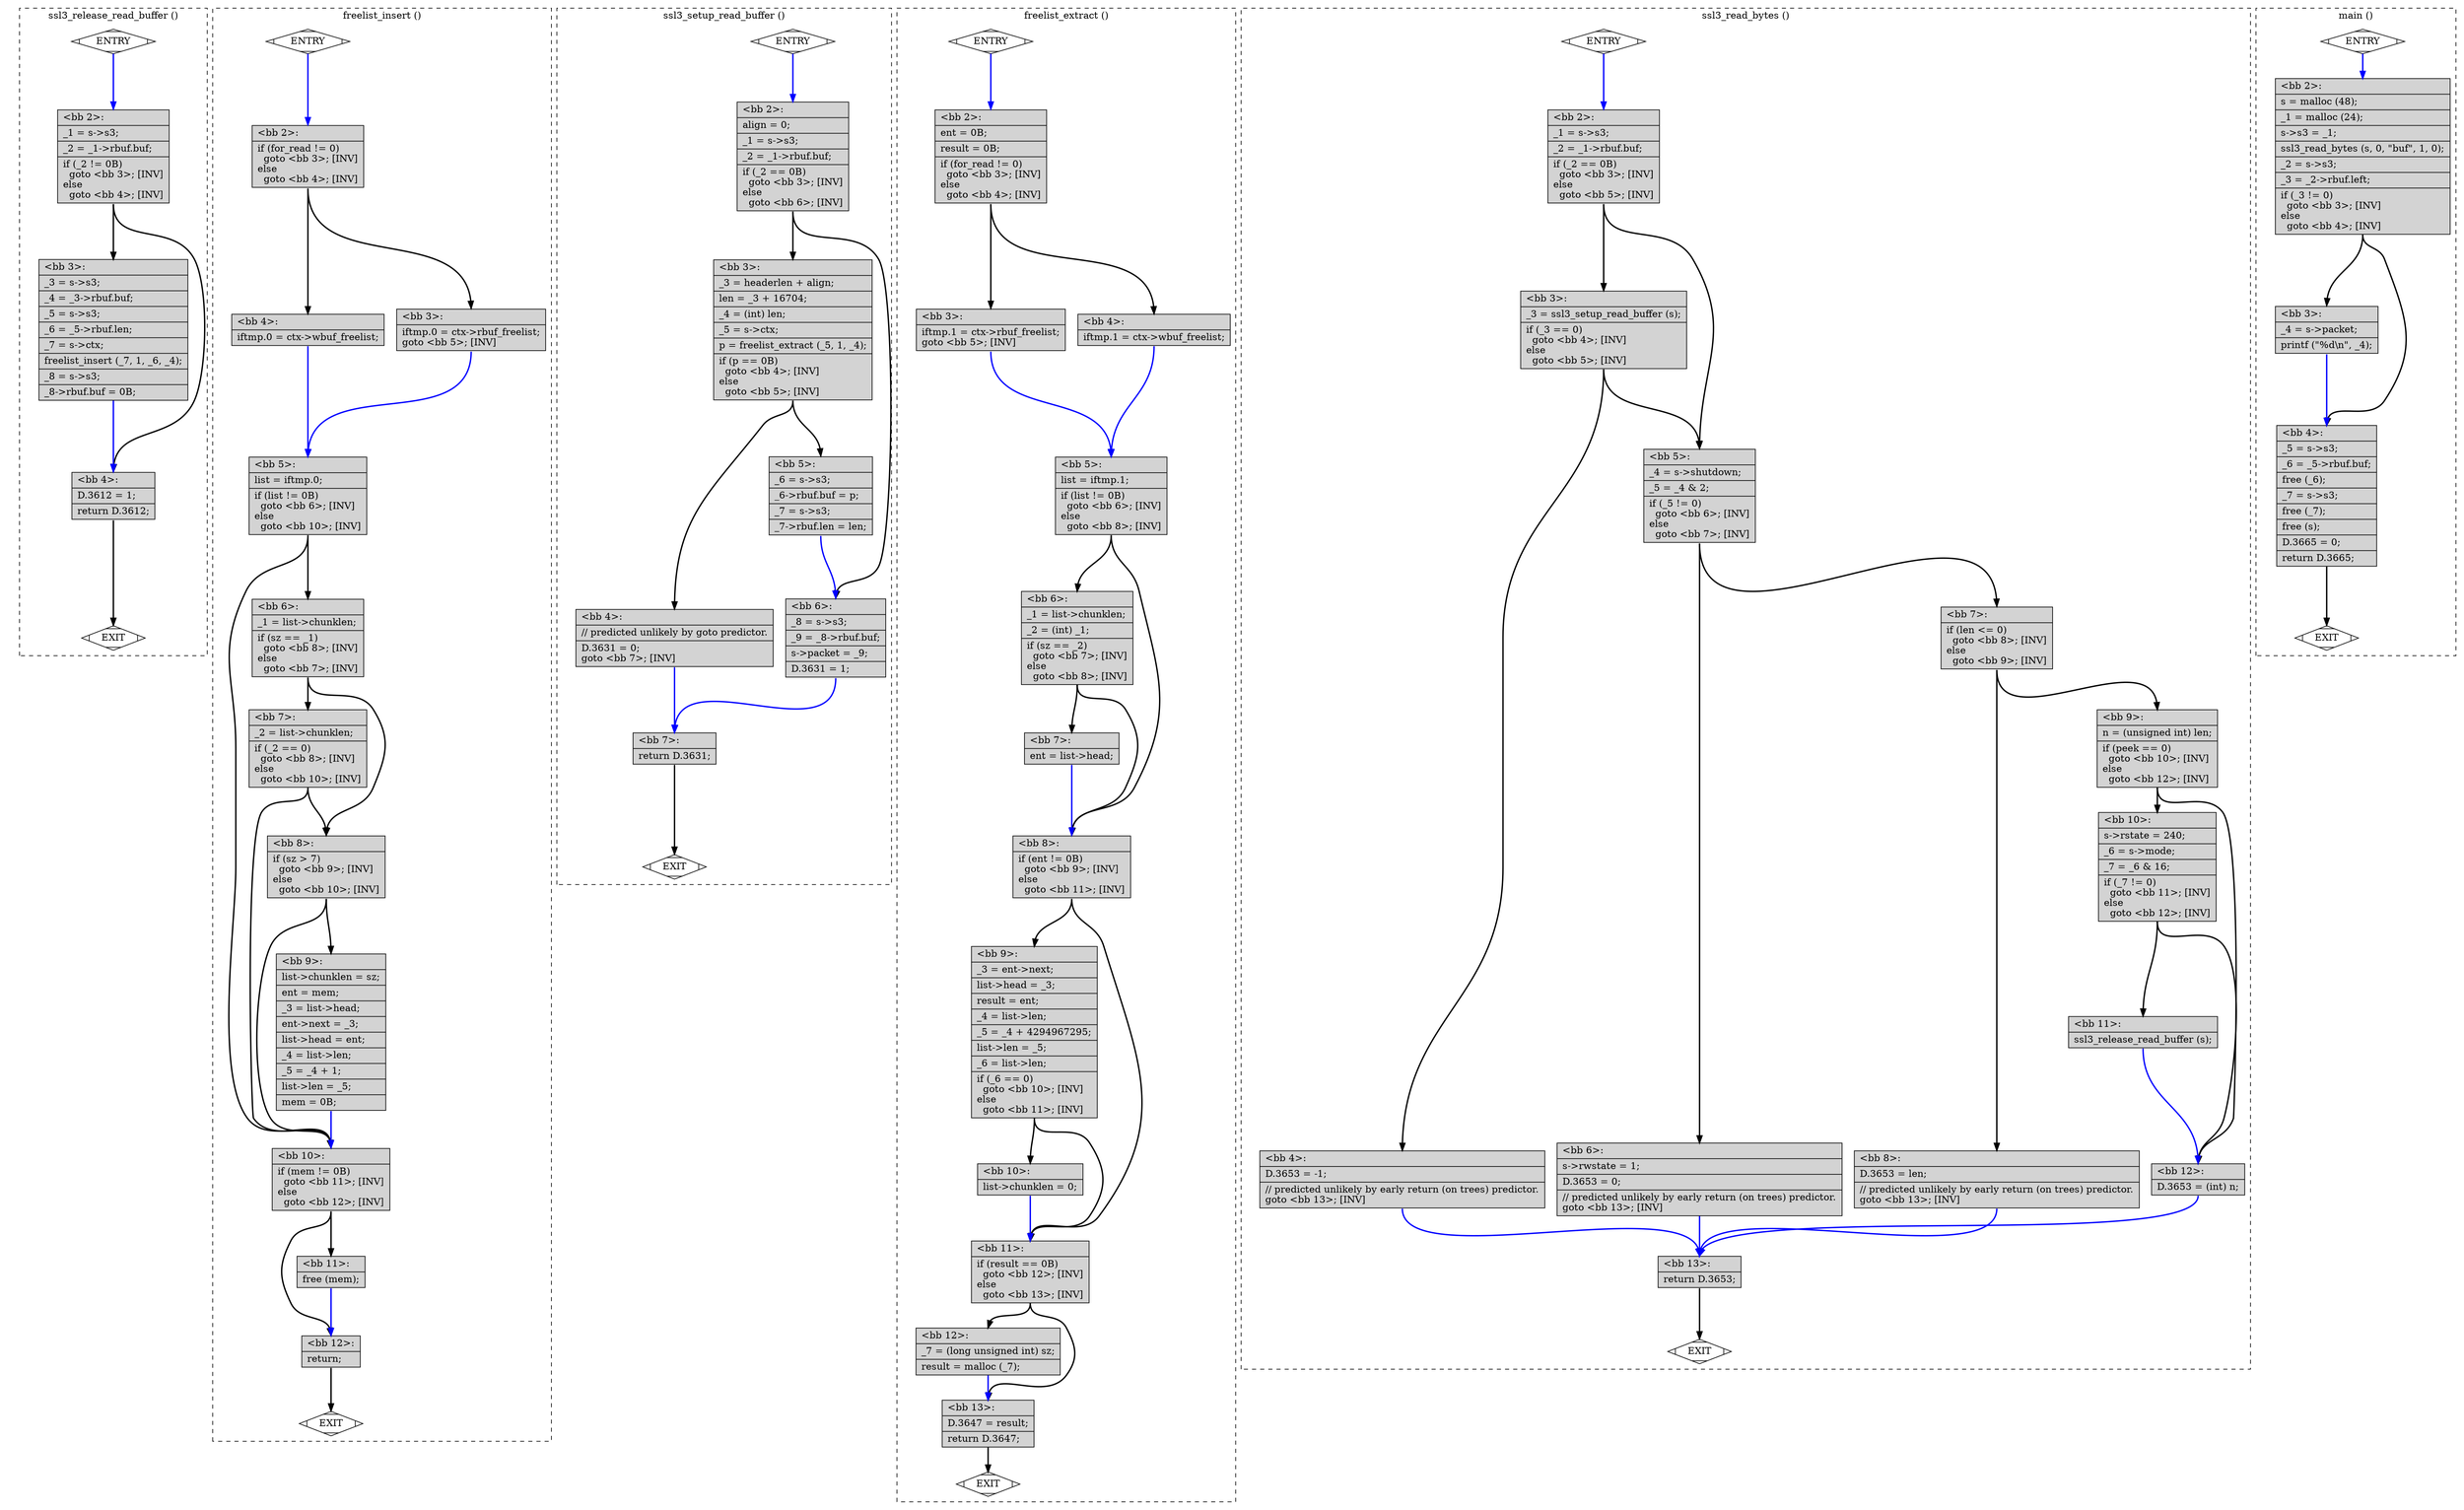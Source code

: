 digraph "test.o-openssl_uaf_3.c.015t.cfg" {
overlap=false;
subgraph "cluster_ssl3_release_read_buffer" {
	style="dashed";
	color="black";
	label="ssl3_release_read_buffer ()";
	fn_24_basic_block_0 [shape=Mdiamond,style=filled,fillcolor=white,label="ENTRY"];

	fn_24_basic_block_1 [shape=Mdiamond,style=filled,fillcolor=white,label="EXIT"];

	fn_24_basic_block_2 [shape=record,style=filled,fillcolor=lightgrey,label="{\<bb\ 2\>:\l\
|_1\ =\ s-\>s3;\l\
|_2\ =\ _1-\>rbuf.buf;\l\
|if\ (_2\ !=\ 0B)\l\
\ \ goto\ \<bb\ 3\>;\ [INV]\l\
else\l\
\ \ goto\ \<bb\ 4\>;\ [INV]\l\
}"];

	fn_24_basic_block_3 [shape=record,style=filled,fillcolor=lightgrey,label="{\<bb\ 3\>:\l\
|_3\ =\ s-\>s3;\l\
|_4\ =\ _3-\>rbuf.buf;\l\
|_5\ =\ s-\>s3;\l\
|_6\ =\ _5-\>rbuf.len;\l\
|_7\ =\ s-\>ctx;\l\
|freelist_insert\ (_7,\ 1,\ _6,\ _4);\l\
|_8\ =\ s-\>s3;\l\
|_8-\>rbuf.buf\ =\ 0B;\l\
}"];

	fn_24_basic_block_4 [shape=record,style=filled,fillcolor=lightgrey,label="{\<bb\ 4\>:\l\
|D.3612\ =\ 1;\l\
|return\ D.3612;\l\
}"];

	fn_24_basic_block_0:s -> fn_24_basic_block_2:n [style="solid,bold",color=blue,weight=100,constraint=true];
	fn_24_basic_block_2:s -> fn_24_basic_block_3:n [style="solid,bold",color=black,weight=10,constraint=true];
	fn_24_basic_block_2:s -> fn_24_basic_block_4:n [style="solid,bold",color=black,weight=10,constraint=true];
	fn_24_basic_block_3:s -> fn_24_basic_block_4:n [style="solid,bold",color=blue,weight=100,constraint=true];
	fn_24_basic_block_4:s -> fn_24_basic_block_1:n [style="solid,bold",color=black,weight=10,constraint=true];
	fn_24_basic_block_0:s -> fn_24_basic_block_1:n [style="invis",constraint=true];
}
subgraph "cluster_freelist_insert" {
	style="dashed";
	color="black";
	label="freelist_insert ()";
	fn_23_basic_block_0 [shape=Mdiamond,style=filled,fillcolor=white,label="ENTRY"];

	fn_23_basic_block_1 [shape=Mdiamond,style=filled,fillcolor=white,label="EXIT"];

	fn_23_basic_block_2 [shape=record,style=filled,fillcolor=lightgrey,label="{\<bb\ 2\>:\l\
|if\ (for_read\ !=\ 0)\l\
\ \ goto\ \<bb\ 3\>;\ [INV]\l\
else\l\
\ \ goto\ \<bb\ 4\>;\ [INV]\l\
}"];

	fn_23_basic_block_3 [shape=record,style=filled,fillcolor=lightgrey,label="{\<bb\ 3\>:\l\
|iftmp.0\ =\ ctx-\>rbuf_freelist;\l\
goto\ \<bb\ 5\>;\ [INV]\l\
}"];

	fn_23_basic_block_4 [shape=record,style=filled,fillcolor=lightgrey,label="{\<bb\ 4\>:\l\
|iftmp.0\ =\ ctx-\>wbuf_freelist;\l\
}"];

	fn_23_basic_block_5 [shape=record,style=filled,fillcolor=lightgrey,label="{\<bb\ 5\>:\l\
|list\ =\ iftmp.0;\l\
|if\ (list\ !=\ 0B)\l\
\ \ goto\ \<bb\ 6\>;\ [INV]\l\
else\l\
\ \ goto\ \<bb\ 10\>;\ [INV]\l\
}"];

	fn_23_basic_block_6 [shape=record,style=filled,fillcolor=lightgrey,label="{\<bb\ 6\>:\l\
|_1\ =\ list-\>chunklen;\l\
|if\ (sz\ ==\ _1)\l\
\ \ goto\ \<bb\ 8\>;\ [INV]\l\
else\l\
\ \ goto\ \<bb\ 7\>;\ [INV]\l\
}"];

	fn_23_basic_block_7 [shape=record,style=filled,fillcolor=lightgrey,label="{\<bb\ 7\>:\l\
|_2\ =\ list-\>chunklen;\l\
|if\ (_2\ ==\ 0)\l\
\ \ goto\ \<bb\ 8\>;\ [INV]\l\
else\l\
\ \ goto\ \<bb\ 10\>;\ [INV]\l\
}"];

	fn_23_basic_block_8 [shape=record,style=filled,fillcolor=lightgrey,label="{\<bb\ 8\>:\l\
|if\ (sz\ \>\ 7)\l\
\ \ goto\ \<bb\ 9\>;\ [INV]\l\
else\l\
\ \ goto\ \<bb\ 10\>;\ [INV]\l\
}"];

	fn_23_basic_block_9 [shape=record,style=filled,fillcolor=lightgrey,label="{\<bb\ 9\>:\l\
|list-\>chunklen\ =\ sz;\l\
|ent\ =\ mem;\l\
|_3\ =\ list-\>head;\l\
|ent-\>next\ =\ _3;\l\
|list-\>head\ =\ ent;\l\
|_4\ =\ list-\>len;\l\
|_5\ =\ _4\ +\ 1;\l\
|list-\>len\ =\ _5;\l\
|mem\ =\ 0B;\l\
}"];

	fn_23_basic_block_10 [shape=record,style=filled,fillcolor=lightgrey,label="{\<bb\ 10\>:\l\
|if\ (mem\ !=\ 0B)\l\
\ \ goto\ \<bb\ 11\>;\ [INV]\l\
else\l\
\ \ goto\ \<bb\ 12\>;\ [INV]\l\
}"];

	fn_23_basic_block_11 [shape=record,style=filled,fillcolor=lightgrey,label="{\<bb\ 11\>:\l\
|free\ (mem);\l\
}"];

	fn_23_basic_block_12 [shape=record,style=filled,fillcolor=lightgrey,label="{\<bb\ 12\>:\l\
|return;\l\
}"];

	fn_23_basic_block_0:s -> fn_23_basic_block_2:n [style="solid,bold",color=blue,weight=100,constraint=true];
	fn_23_basic_block_2:s -> fn_23_basic_block_3:n [style="solid,bold",color=black,weight=10,constraint=true];
	fn_23_basic_block_2:s -> fn_23_basic_block_4:n [style="solid,bold",color=black,weight=10,constraint=true];
	fn_23_basic_block_3:s -> fn_23_basic_block_5:n [style="solid,bold",color=blue,weight=100,constraint=true];
	fn_23_basic_block_4:s -> fn_23_basic_block_5:n [style="solid,bold",color=blue,weight=100,constraint=true];
	fn_23_basic_block_5:s -> fn_23_basic_block_6:n [style="solid,bold",color=black,weight=10,constraint=true];
	fn_23_basic_block_5:s -> fn_23_basic_block_10:n [style="solid,bold",color=black,weight=10,constraint=true];
	fn_23_basic_block_6:s -> fn_23_basic_block_8:n [style="solid,bold",color=black,weight=10,constraint=true];
	fn_23_basic_block_6:s -> fn_23_basic_block_7:n [style="solid,bold",color=black,weight=10,constraint=true];
	fn_23_basic_block_7:s -> fn_23_basic_block_8:n [style="solid,bold",color=black,weight=10,constraint=true];
	fn_23_basic_block_7:s -> fn_23_basic_block_10:n [style="solid,bold",color=black,weight=10,constraint=true];
	fn_23_basic_block_8:s -> fn_23_basic_block_9:n [style="solid,bold",color=black,weight=10,constraint=true];
	fn_23_basic_block_8:s -> fn_23_basic_block_10:n [style="solid,bold",color=black,weight=10,constraint=true];
	fn_23_basic_block_9:s -> fn_23_basic_block_10:n [style="solid,bold",color=blue,weight=100,constraint=true];
	fn_23_basic_block_10:s -> fn_23_basic_block_11:n [style="solid,bold",color=black,weight=10,constraint=true];
	fn_23_basic_block_10:s -> fn_23_basic_block_12:n [style="solid,bold",color=black,weight=10,constraint=true];
	fn_23_basic_block_11:s -> fn_23_basic_block_12:n [style="solid,bold",color=blue,weight=100,constraint=true];
	fn_23_basic_block_12:s -> fn_23_basic_block_1:n [style="solid,bold",color=black,weight=10,constraint=true];
	fn_23_basic_block_0:s -> fn_23_basic_block_1:n [style="invis",constraint=true];
}
subgraph "cluster_ssl3_setup_read_buffer" {
	style="dashed";
	color="black";
	label="ssl3_setup_read_buffer ()";
	fn_25_basic_block_0 [shape=Mdiamond,style=filled,fillcolor=white,label="ENTRY"];

	fn_25_basic_block_1 [shape=Mdiamond,style=filled,fillcolor=white,label="EXIT"];

	fn_25_basic_block_2 [shape=record,style=filled,fillcolor=lightgrey,label="{\<bb\ 2\>:\l\
|align\ =\ 0;\l\
|_1\ =\ s-\>s3;\l\
|_2\ =\ _1-\>rbuf.buf;\l\
|if\ (_2\ ==\ 0B)\l\
\ \ goto\ \<bb\ 3\>;\ [INV]\l\
else\l\
\ \ goto\ \<bb\ 6\>;\ [INV]\l\
}"];

	fn_25_basic_block_3 [shape=record,style=filled,fillcolor=lightgrey,label="{\<bb\ 3\>:\l\
|_3\ =\ headerlen\ +\ align;\l\
|len\ =\ _3\ +\ 16704;\l\
|_4\ =\ (int)\ len;\l\
|_5\ =\ s-\>ctx;\l\
|p\ =\ freelist_extract\ (_5,\ 1,\ _4);\l\
|if\ (p\ ==\ 0B)\l\
\ \ goto\ \<bb\ 4\>;\ [INV]\l\
else\l\
\ \ goto\ \<bb\ 5\>;\ [INV]\l\
}"];

	fn_25_basic_block_4 [shape=record,style=filled,fillcolor=lightgrey,label="{\<bb\ 4\>:\l\
|//\ predicted\ unlikely\ by\ goto\ predictor.\l\
|D.3631\ =\ 0;\l\
goto\ \<bb\ 7\>;\ [INV]\l\
}"];

	fn_25_basic_block_5 [shape=record,style=filled,fillcolor=lightgrey,label="{\<bb\ 5\>:\l\
|_6\ =\ s-\>s3;\l\
|_6-\>rbuf.buf\ =\ p;\l\
|_7\ =\ s-\>s3;\l\
|_7-\>rbuf.len\ =\ len;\l\
}"];

	fn_25_basic_block_6 [shape=record,style=filled,fillcolor=lightgrey,label="{\<bb\ 6\>:\l\
|_8\ =\ s-\>s3;\l\
|_9\ =\ _8-\>rbuf.buf;\l\
|s-\>packet\ =\ _9;\l\
|D.3631\ =\ 1;\l\
}"];

	fn_25_basic_block_7 [shape=record,style=filled,fillcolor=lightgrey,label="{\<bb\ 7\>:\l\
|return\ D.3631;\l\
}"];

	fn_25_basic_block_0:s -> fn_25_basic_block_2:n [style="solid,bold",color=blue,weight=100,constraint=true];
	fn_25_basic_block_2:s -> fn_25_basic_block_3:n [style="solid,bold",color=black,weight=10,constraint=true];
	fn_25_basic_block_2:s -> fn_25_basic_block_6:n [style="solid,bold",color=black,weight=10,constraint=true];
	fn_25_basic_block_3:s -> fn_25_basic_block_4:n [style="solid,bold",color=black,weight=10,constraint=true];
	fn_25_basic_block_3:s -> fn_25_basic_block_5:n [style="solid,bold",color=black,weight=10,constraint=true];
	fn_25_basic_block_4:s -> fn_25_basic_block_7:n [style="solid,bold",color=blue,weight=100,constraint=true];
	fn_25_basic_block_5:s -> fn_25_basic_block_6:n [style="solid,bold",color=blue,weight=100,constraint=true];
	fn_25_basic_block_6:s -> fn_25_basic_block_7:n [style="solid,bold",color=blue,weight=100,constraint=true];
	fn_25_basic_block_7:s -> fn_25_basic_block_1:n [style="solid,bold",color=black,weight=10,constraint=true];
	fn_25_basic_block_0:s -> fn_25_basic_block_1:n [style="invis",constraint=true];
}
subgraph "cluster_freelist_extract" {
	style="dashed";
	color="black";
	label="freelist_extract ()";
	fn_22_basic_block_0 [shape=Mdiamond,style=filled,fillcolor=white,label="ENTRY"];

	fn_22_basic_block_1 [shape=Mdiamond,style=filled,fillcolor=white,label="EXIT"];

	fn_22_basic_block_2 [shape=record,style=filled,fillcolor=lightgrey,label="{\<bb\ 2\>:\l\
|ent\ =\ 0B;\l\
|result\ =\ 0B;\l\
|if\ (for_read\ !=\ 0)\l\
\ \ goto\ \<bb\ 3\>;\ [INV]\l\
else\l\
\ \ goto\ \<bb\ 4\>;\ [INV]\l\
}"];

	fn_22_basic_block_3 [shape=record,style=filled,fillcolor=lightgrey,label="{\<bb\ 3\>:\l\
|iftmp.1\ =\ ctx-\>rbuf_freelist;\l\
goto\ \<bb\ 5\>;\ [INV]\l\
}"];

	fn_22_basic_block_4 [shape=record,style=filled,fillcolor=lightgrey,label="{\<bb\ 4\>:\l\
|iftmp.1\ =\ ctx-\>wbuf_freelist;\l\
}"];

	fn_22_basic_block_5 [shape=record,style=filled,fillcolor=lightgrey,label="{\<bb\ 5\>:\l\
|list\ =\ iftmp.1;\l\
|if\ (list\ !=\ 0B)\l\
\ \ goto\ \<bb\ 6\>;\ [INV]\l\
else\l\
\ \ goto\ \<bb\ 8\>;\ [INV]\l\
}"];

	fn_22_basic_block_6 [shape=record,style=filled,fillcolor=lightgrey,label="{\<bb\ 6\>:\l\
|_1\ =\ list-\>chunklen;\l\
|_2\ =\ (int)\ _1;\l\
|if\ (sz\ ==\ _2)\l\
\ \ goto\ \<bb\ 7\>;\ [INV]\l\
else\l\
\ \ goto\ \<bb\ 8\>;\ [INV]\l\
}"];

	fn_22_basic_block_7 [shape=record,style=filled,fillcolor=lightgrey,label="{\<bb\ 7\>:\l\
|ent\ =\ list-\>head;\l\
}"];

	fn_22_basic_block_8 [shape=record,style=filled,fillcolor=lightgrey,label="{\<bb\ 8\>:\l\
|if\ (ent\ !=\ 0B)\l\
\ \ goto\ \<bb\ 9\>;\ [INV]\l\
else\l\
\ \ goto\ \<bb\ 11\>;\ [INV]\l\
}"];

	fn_22_basic_block_9 [shape=record,style=filled,fillcolor=lightgrey,label="{\<bb\ 9\>:\l\
|_3\ =\ ent-\>next;\l\
|list-\>head\ =\ _3;\l\
|result\ =\ ent;\l\
|_4\ =\ list-\>len;\l\
|_5\ =\ _4\ +\ 4294967295;\l\
|list-\>len\ =\ _5;\l\
|_6\ =\ list-\>len;\l\
|if\ (_6\ ==\ 0)\l\
\ \ goto\ \<bb\ 10\>;\ [INV]\l\
else\l\
\ \ goto\ \<bb\ 11\>;\ [INV]\l\
}"];

	fn_22_basic_block_10 [shape=record,style=filled,fillcolor=lightgrey,label="{\<bb\ 10\>:\l\
|list-\>chunklen\ =\ 0;\l\
}"];

	fn_22_basic_block_11 [shape=record,style=filled,fillcolor=lightgrey,label="{\<bb\ 11\>:\l\
|if\ (result\ ==\ 0B)\l\
\ \ goto\ \<bb\ 12\>;\ [INV]\l\
else\l\
\ \ goto\ \<bb\ 13\>;\ [INV]\l\
}"];

	fn_22_basic_block_12 [shape=record,style=filled,fillcolor=lightgrey,label="{\<bb\ 12\>:\l\
|_7\ =\ (long\ unsigned\ int)\ sz;\l\
|result\ =\ malloc\ (_7);\l\
}"];

	fn_22_basic_block_13 [shape=record,style=filled,fillcolor=lightgrey,label="{\<bb\ 13\>:\l\
|D.3647\ =\ result;\l\
|return\ D.3647;\l\
}"];

	fn_22_basic_block_0:s -> fn_22_basic_block_2:n [style="solid,bold",color=blue,weight=100,constraint=true];
	fn_22_basic_block_2:s -> fn_22_basic_block_3:n [style="solid,bold",color=black,weight=10,constraint=true];
	fn_22_basic_block_2:s -> fn_22_basic_block_4:n [style="solid,bold",color=black,weight=10,constraint=true];
	fn_22_basic_block_3:s -> fn_22_basic_block_5:n [style="solid,bold",color=blue,weight=100,constraint=true];
	fn_22_basic_block_4:s -> fn_22_basic_block_5:n [style="solid,bold",color=blue,weight=100,constraint=true];
	fn_22_basic_block_5:s -> fn_22_basic_block_6:n [style="solid,bold",color=black,weight=10,constraint=true];
	fn_22_basic_block_5:s -> fn_22_basic_block_8:n [style="solid,bold",color=black,weight=10,constraint=true];
	fn_22_basic_block_6:s -> fn_22_basic_block_7:n [style="solid,bold",color=black,weight=10,constraint=true];
	fn_22_basic_block_6:s -> fn_22_basic_block_8:n [style="solid,bold",color=black,weight=10,constraint=true];
	fn_22_basic_block_7:s -> fn_22_basic_block_8:n [style="solid,bold",color=blue,weight=100,constraint=true];
	fn_22_basic_block_8:s -> fn_22_basic_block_9:n [style="solid,bold",color=black,weight=10,constraint=true];
	fn_22_basic_block_8:s -> fn_22_basic_block_11:n [style="solid,bold",color=black,weight=10,constraint=true];
	fn_22_basic_block_9:s -> fn_22_basic_block_10:n [style="solid,bold",color=black,weight=10,constraint=true];
	fn_22_basic_block_9:s -> fn_22_basic_block_11:n [style="solid,bold",color=black,weight=10,constraint=true];
	fn_22_basic_block_10:s -> fn_22_basic_block_11:n [style="solid,bold",color=blue,weight=100,constraint=true];
	fn_22_basic_block_11:s -> fn_22_basic_block_12:n [style="solid,bold",color=black,weight=10,constraint=true];
	fn_22_basic_block_11:s -> fn_22_basic_block_13:n [style="solid,bold",color=black,weight=10,constraint=true];
	fn_22_basic_block_12:s -> fn_22_basic_block_13:n [style="solid,bold",color=blue,weight=100,constraint=true];
	fn_22_basic_block_13:s -> fn_22_basic_block_1:n [style="solid,bold",color=black,weight=10,constraint=true];
	fn_22_basic_block_0:s -> fn_22_basic_block_1:n [style="invis",constraint=true];
}
subgraph "cluster_ssl3_read_bytes" {
	style="dashed";
	color="black";
	label="ssl3_read_bytes ()";
	fn_26_basic_block_0 [shape=Mdiamond,style=filled,fillcolor=white,label="ENTRY"];

	fn_26_basic_block_1 [shape=Mdiamond,style=filled,fillcolor=white,label="EXIT"];

	fn_26_basic_block_2 [shape=record,style=filled,fillcolor=lightgrey,label="{\<bb\ 2\>:\l\
|_1\ =\ s-\>s3;\l\
|_2\ =\ _1-\>rbuf.buf;\l\
|if\ (_2\ ==\ 0B)\l\
\ \ goto\ \<bb\ 3\>;\ [INV]\l\
else\l\
\ \ goto\ \<bb\ 5\>;\ [INV]\l\
}"];

	fn_26_basic_block_3 [shape=record,style=filled,fillcolor=lightgrey,label="{\<bb\ 3\>:\l\
|_3\ =\ ssl3_setup_read_buffer\ (s);\l\
|if\ (_3\ ==\ 0)\l\
\ \ goto\ \<bb\ 4\>;\ [INV]\l\
else\l\
\ \ goto\ \<bb\ 5\>;\ [INV]\l\
}"];

	fn_26_basic_block_4 [shape=record,style=filled,fillcolor=lightgrey,label="{\<bb\ 4\>:\l\
|D.3653\ =\ -1;\l\
|//\ predicted\ unlikely\ by\ early\ return\ (on\ trees)\ predictor.\l\
goto\ \<bb\ 13\>;\ [INV]\l\
}"];

	fn_26_basic_block_5 [shape=record,style=filled,fillcolor=lightgrey,label="{\<bb\ 5\>:\l\
|_4\ =\ s-\>shutdown;\l\
|_5\ =\ _4\ &\ 2;\l\
|if\ (_5\ !=\ 0)\l\
\ \ goto\ \<bb\ 6\>;\ [INV]\l\
else\l\
\ \ goto\ \<bb\ 7\>;\ [INV]\l\
}"];

	fn_26_basic_block_6 [shape=record,style=filled,fillcolor=lightgrey,label="{\<bb\ 6\>:\l\
|s-\>rwstate\ =\ 1;\l\
|D.3653\ =\ 0;\l\
|//\ predicted\ unlikely\ by\ early\ return\ (on\ trees)\ predictor.\l\
goto\ \<bb\ 13\>;\ [INV]\l\
}"];

	fn_26_basic_block_7 [shape=record,style=filled,fillcolor=lightgrey,label="{\<bb\ 7\>:\l\
|if\ (len\ \<=\ 0)\l\
\ \ goto\ \<bb\ 8\>;\ [INV]\l\
else\l\
\ \ goto\ \<bb\ 9\>;\ [INV]\l\
}"];

	fn_26_basic_block_8 [shape=record,style=filled,fillcolor=lightgrey,label="{\<bb\ 8\>:\l\
|D.3653\ =\ len;\l\
|//\ predicted\ unlikely\ by\ early\ return\ (on\ trees)\ predictor.\l\
goto\ \<bb\ 13\>;\ [INV]\l\
}"];

	fn_26_basic_block_9 [shape=record,style=filled,fillcolor=lightgrey,label="{\<bb\ 9\>:\l\
|n\ =\ (unsigned\ int)\ len;\l\
|if\ (peek\ ==\ 0)\l\
\ \ goto\ \<bb\ 10\>;\ [INV]\l\
else\l\
\ \ goto\ \<bb\ 12\>;\ [INV]\l\
}"];

	fn_26_basic_block_10 [shape=record,style=filled,fillcolor=lightgrey,label="{\<bb\ 10\>:\l\
|s-\>rstate\ =\ 240;\l\
|_6\ =\ s-\>mode;\l\
|_7\ =\ _6\ &\ 16;\l\
|if\ (_7\ !=\ 0)\l\
\ \ goto\ \<bb\ 11\>;\ [INV]\l\
else\l\
\ \ goto\ \<bb\ 12\>;\ [INV]\l\
}"];

	fn_26_basic_block_11 [shape=record,style=filled,fillcolor=lightgrey,label="{\<bb\ 11\>:\l\
|ssl3_release_read_buffer\ (s);\l\
}"];

	fn_26_basic_block_12 [shape=record,style=filled,fillcolor=lightgrey,label="{\<bb\ 12\>:\l\
|D.3653\ =\ (int)\ n;\l\
}"];

	fn_26_basic_block_13 [shape=record,style=filled,fillcolor=lightgrey,label="{\<bb\ 13\>:\l\
|return\ D.3653;\l\
}"];

	fn_26_basic_block_0:s -> fn_26_basic_block_2:n [style="solid,bold",color=blue,weight=100,constraint=true];
	fn_26_basic_block_2:s -> fn_26_basic_block_3:n [style="solid,bold",color=black,weight=10,constraint=true];
	fn_26_basic_block_2:s -> fn_26_basic_block_5:n [style="solid,bold",color=black,weight=10,constraint=true];
	fn_26_basic_block_3:s -> fn_26_basic_block_4:n [style="solid,bold",color=black,weight=10,constraint=true];
	fn_26_basic_block_3:s -> fn_26_basic_block_5:n [style="solid,bold",color=black,weight=10,constraint=true];
	fn_26_basic_block_4:s -> fn_26_basic_block_13:n [style="solid,bold",color=blue,weight=100,constraint=true];
	fn_26_basic_block_5:s -> fn_26_basic_block_6:n [style="solid,bold",color=black,weight=10,constraint=true];
	fn_26_basic_block_5:s -> fn_26_basic_block_7:n [style="solid,bold",color=black,weight=10,constraint=true];
	fn_26_basic_block_6:s -> fn_26_basic_block_13:n [style="solid,bold",color=blue,weight=100,constraint=true];
	fn_26_basic_block_7:s -> fn_26_basic_block_8:n [style="solid,bold",color=black,weight=10,constraint=true];
	fn_26_basic_block_7:s -> fn_26_basic_block_9:n [style="solid,bold",color=black,weight=10,constraint=true];
	fn_26_basic_block_8:s -> fn_26_basic_block_13:n [style="solid,bold",color=blue,weight=100,constraint=true];
	fn_26_basic_block_9:s -> fn_26_basic_block_10:n [style="solid,bold",color=black,weight=10,constraint=true];
	fn_26_basic_block_9:s -> fn_26_basic_block_12:n [style="solid,bold",color=black,weight=10,constraint=true];
	fn_26_basic_block_10:s -> fn_26_basic_block_11:n [style="solid,bold",color=black,weight=10,constraint=true];
	fn_26_basic_block_10:s -> fn_26_basic_block_12:n [style="solid,bold",color=black,weight=10,constraint=true];
	fn_26_basic_block_11:s -> fn_26_basic_block_12:n [style="solid,bold",color=blue,weight=100,constraint=true];
	fn_26_basic_block_12:s -> fn_26_basic_block_13:n [style="solid,bold",color=blue,weight=100,constraint=true];
	fn_26_basic_block_13:s -> fn_26_basic_block_1:n [style="solid,bold",color=black,weight=10,constraint=true];
	fn_26_basic_block_0:s -> fn_26_basic_block_1:n [style="invis",constraint=true];
}
subgraph "cluster_main" {
	style="dashed";
	color="black";
	label="main ()";
	fn_27_basic_block_0 [shape=Mdiamond,style=filled,fillcolor=white,label="ENTRY"];

	fn_27_basic_block_1 [shape=Mdiamond,style=filled,fillcolor=white,label="EXIT"];

	fn_27_basic_block_2 [shape=record,style=filled,fillcolor=lightgrey,label="{\<bb\ 2\>:\l\
|s\ =\ malloc\ (48);\l\
|_1\ =\ malloc\ (24);\l\
|s-\>s3\ =\ _1;\l\
|ssl3_read_bytes\ (s,\ 0,\ \"buf\",\ 1,\ 0);\l\
|_2\ =\ s-\>s3;\l\
|_3\ =\ _2-\>rbuf.left;\l\
|if\ (_3\ !=\ 0)\l\
\ \ goto\ \<bb\ 3\>;\ [INV]\l\
else\l\
\ \ goto\ \<bb\ 4\>;\ [INV]\l\
}"];

	fn_27_basic_block_3 [shape=record,style=filled,fillcolor=lightgrey,label="{\<bb\ 3\>:\l\
|_4\ =\ s-\>packet;\l\
|printf\ (\"%d\\n\",\ _4);\l\
}"];

	fn_27_basic_block_4 [shape=record,style=filled,fillcolor=lightgrey,label="{\<bb\ 4\>:\l\
|_5\ =\ s-\>s3;\l\
|_6\ =\ _5-\>rbuf.buf;\l\
|free\ (_6);\l\
|_7\ =\ s-\>s3;\l\
|free\ (_7);\l\
|free\ (s);\l\
|D.3665\ =\ 0;\l\
|return\ D.3665;\l\
}"];

	fn_27_basic_block_0:s -> fn_27_basic_block_2:n [style="solid,bold",color=blue,weight=100,constraint=true];
	fn_27_basic_block_2:s -> fn_27_basic_block_3:n [style="solid,bold",color=black,weight=10,constraint=true];
	fn_27_basic_block_2:s -> fn_27_basic_block_4:n [style="solid,bold",color=black,weight=10,constraint=true];
	fn_27_basic_block_3:s -> fn_27_basic_block_4:n [style="solid,bold",color=blue,weight=100,constraint=true];
	fn_27_basic_block_4:s -> fn_27_basic_block_1:n [style="solid,bold",color=black,weight=10,constraint=true];
	fn_27_basic_block_0:s -> fn_27_basic_block_1:n [style="invis",constraint=true];
}
}
